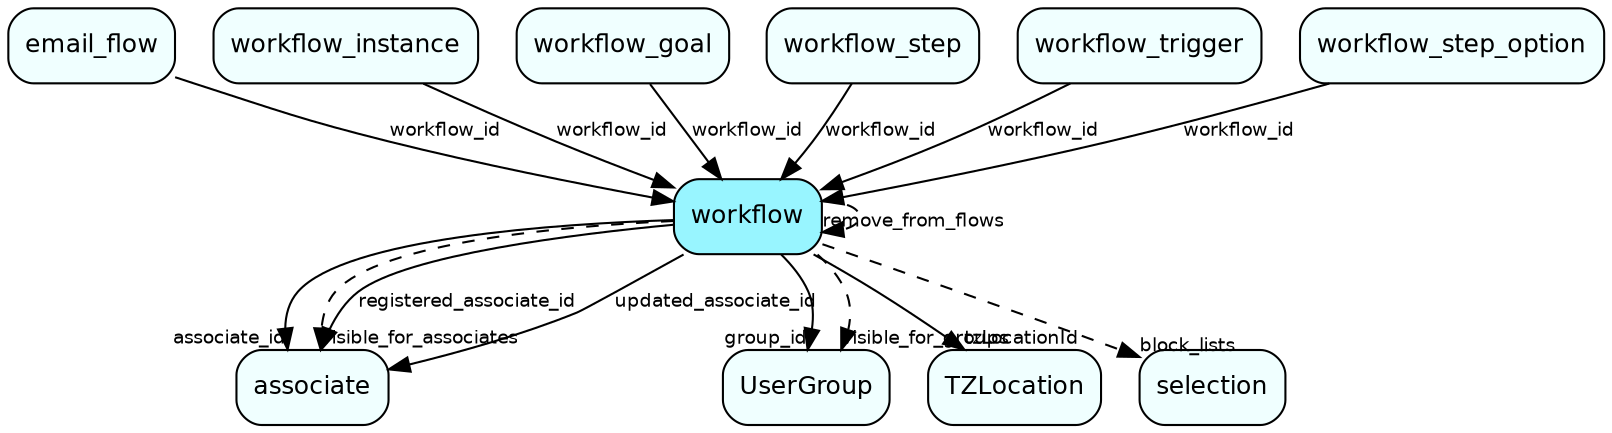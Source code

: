 digraph workflow  {
node [shape = box style="rounded, filled" fontname = "Helvetica" fontsize = "12" ]
edge [fontname = "Helvetica" fontsize = "9"]

workflow[fillcolor = "cadetblue1"]
associate[fillcolor = "azure1"]
UserGroup[fillcolor = "azure1"]
TZLocation[fillcolor = "azure1"]
selection[fillcolor = "azure1"]
email_flow[fillcolor = "azure1"]
workflow_instance[fillcolor = "azure1"]
workflow_goal[fillcolor = "azure1"]
workflow_step[fillcolor = "azure1"]
workflow_trigger[fillcolor = "azure1"]
workflow_step_option[fillcolor = "azure1"]
workflow -> associate [headlabel = "associate_id"]
workflow -> UserGroup [headlabel = "group_id"]
workflow -> associate [headlabel = "visible_for_associates" style="dashed"]
workflow -> UserGroup [headlabel = "visible_for_groups" style="dashed"]
workflow -> associate [label = "registered_associate_id"]
workflow -> associate [label = "updated_associate_id"]
workflow -> TZLocation [headlabel = "tzLocationId"]
workflow -> workflow [headlabel = "remove_from_flows" style="dashed"]
workflow -> selection [headlabel = "block_lists" style="dashed"]
email_flow -> workflow [label = "workflow_id"]
workflow_instance -> workflow [label = "workflow_id"]
workflow_goal -> workflow [label = "workflow_id"]
workflow_step -> workflow [label = "workflow_id"]
workflow_trigger -> workflow [label = "workflow_id"]
workflow_step_option -> workflow [label = "workflow_id"]
}
